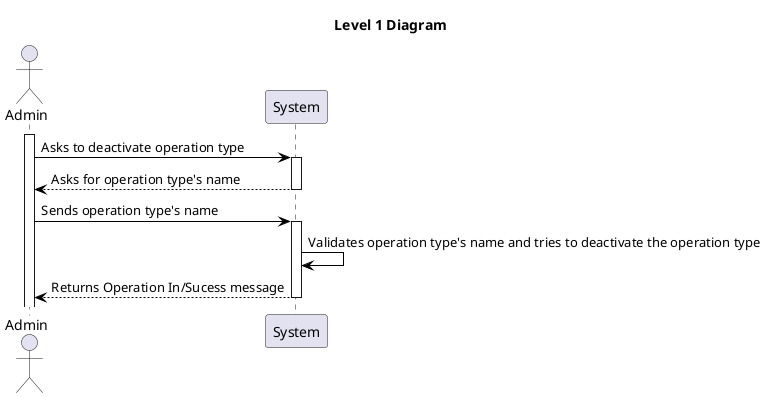 @startuml level_1

title Level 1 Diagram

hide empty members
'skinparam Linetype ortho

skinparam class {
    BackgroundColor<<valueObject>> #D6EAF8
    BackgroundColor<<root>> #FDEBD0
    BackgroundColor<<service>> #D1F2EB
    BackgroundColor #FEF9E7
    ArrowColor Black
}

skinparam package {
    BackgroundColor #EBF5FB
}

actor Admin as A

activate A
A -> System: Asks to deactivate operation type
activate System
System --> A: Asks for operation type's name
deactivate System
A -> System: Sends operation type's name
activate System
System -> System: Validates operation type's name and tries to deactivate the operation type
System --> A: Returns Operation In/Sucess message
deactivate System


@enduml